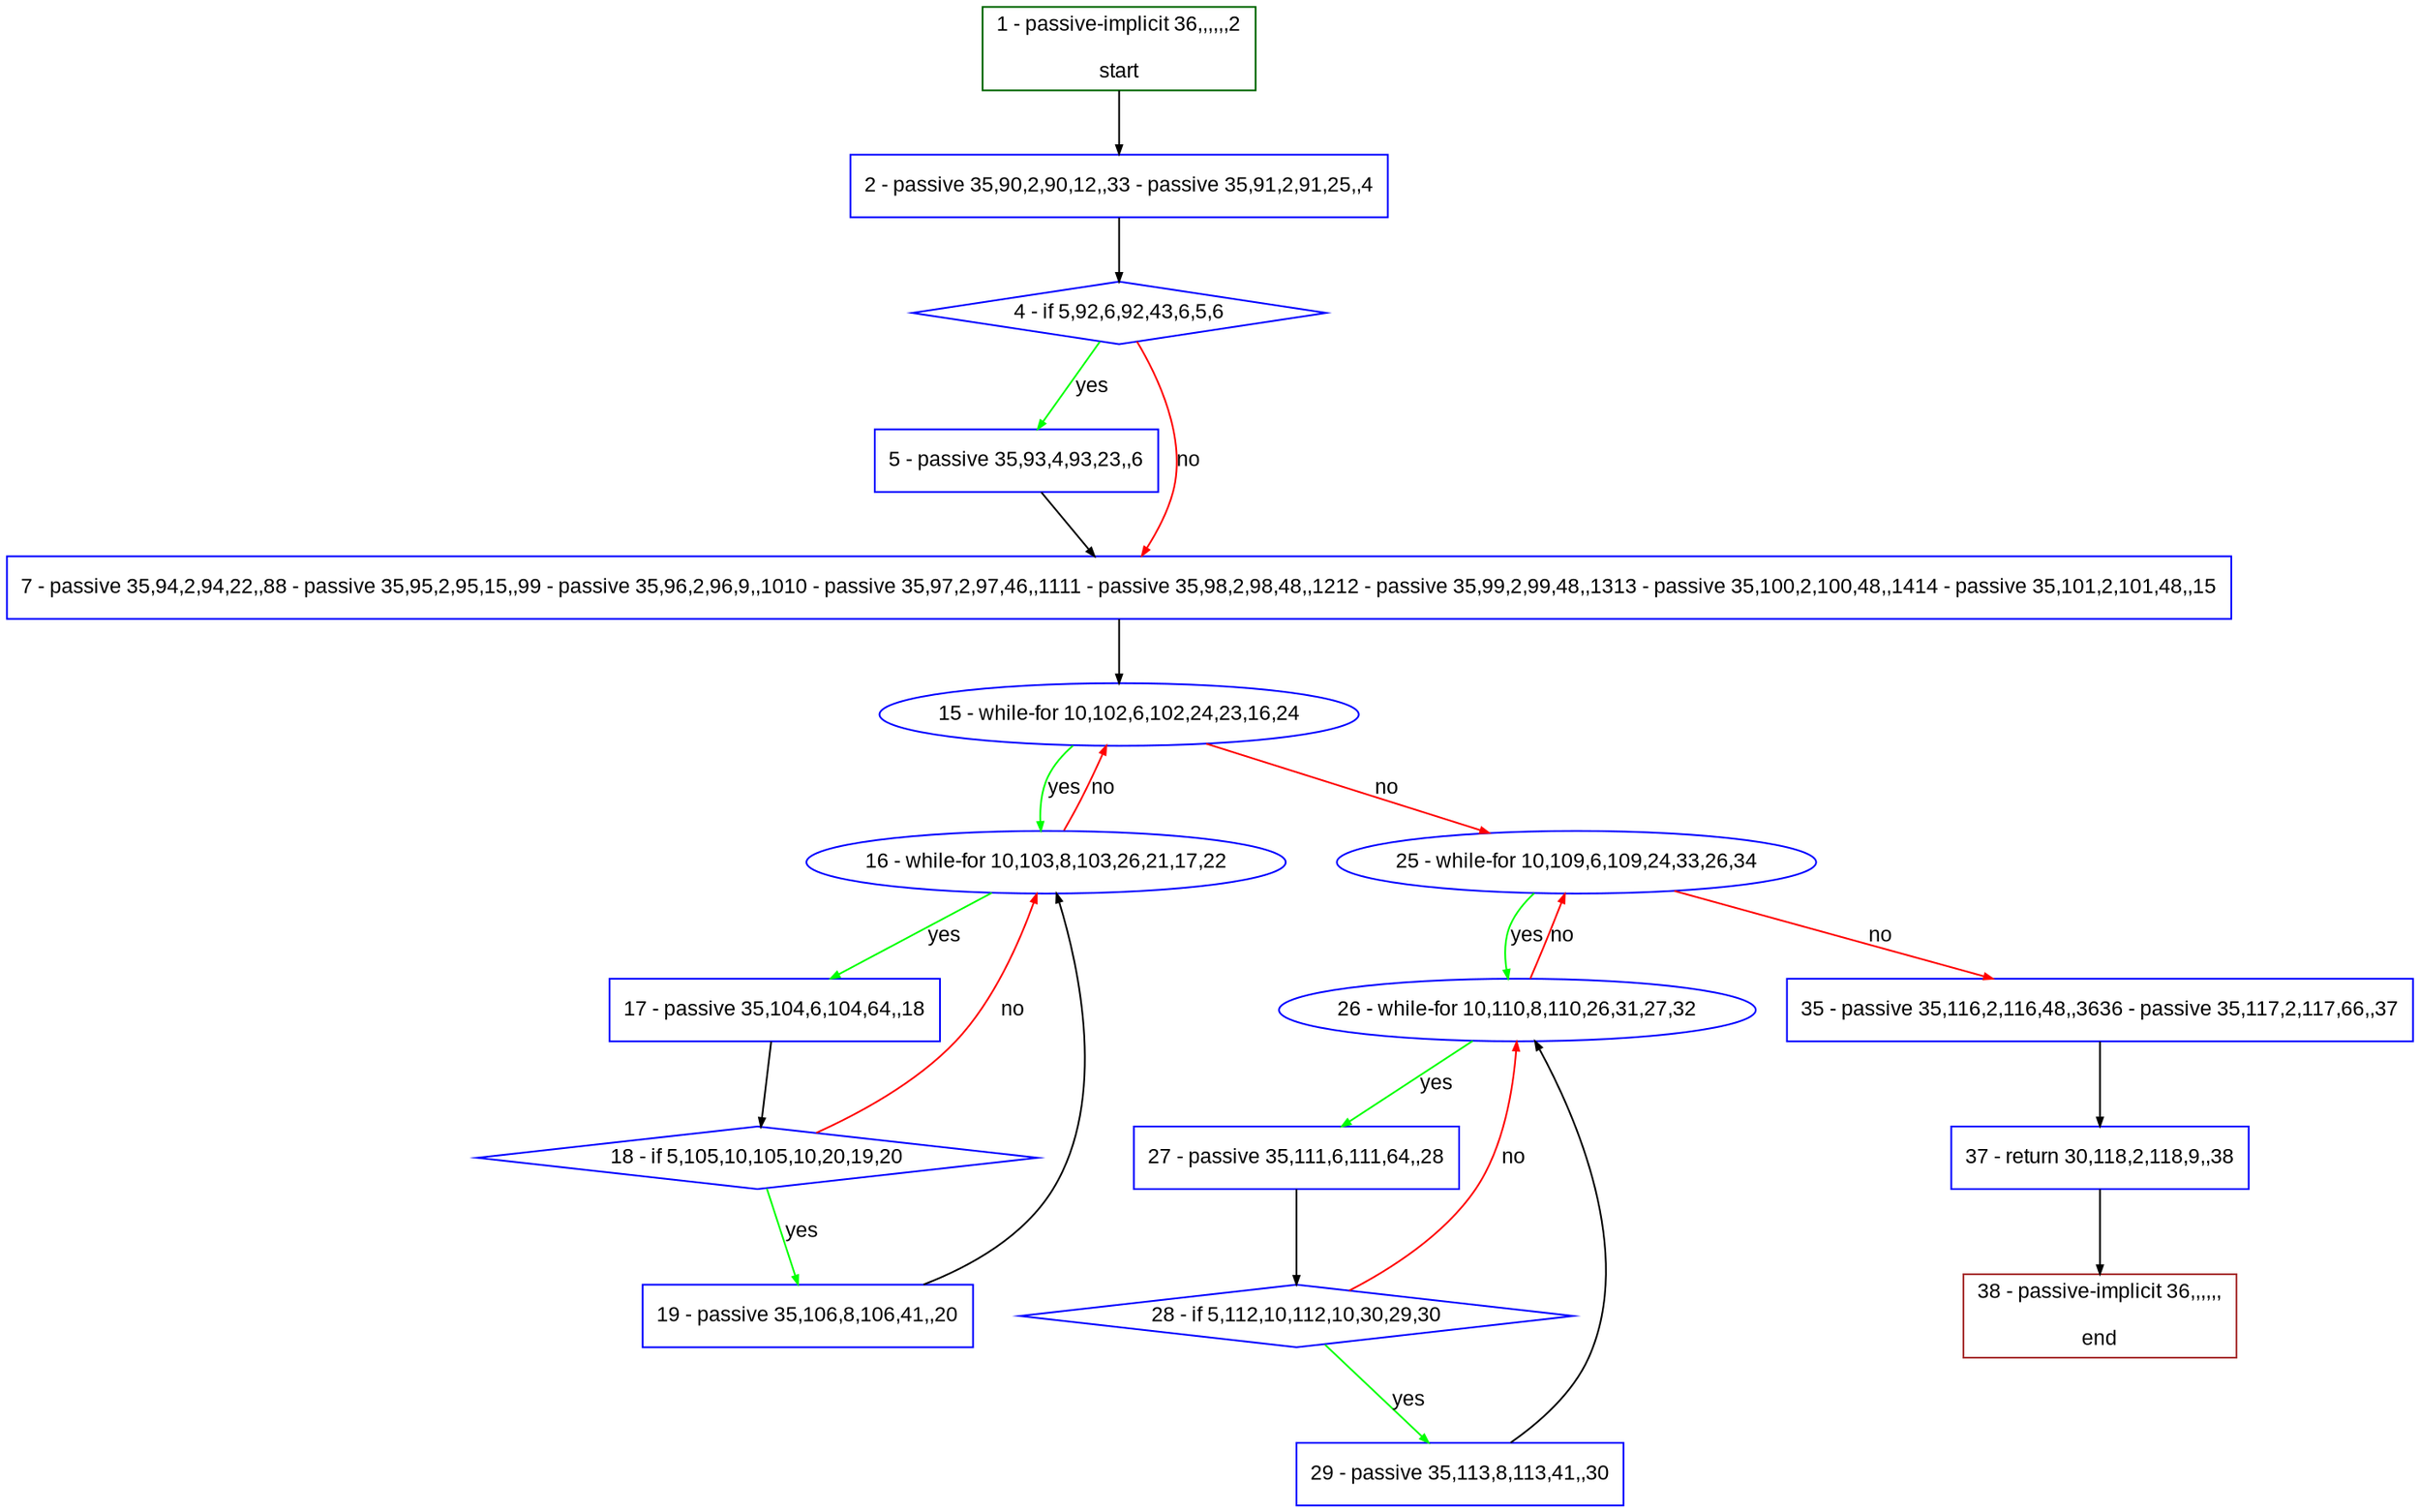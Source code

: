 digraph "" {
  graph [pack="true", label="", fontsize="12", packmode="clust", fontname="Arial", fillcolor="#FFFFCC", bgcolor="white", style="rounded,filled", compound="true"];
  node [node_initialized="no", label="", color="grey", fontsize="12", fillcolor="white", fontname="Arial", style="filled", shape="rectangle", compound="true", fixedsize="false"];
  edge [fontcolor="black", arrowhead="normal", arrowtail="none", arrowsize="0.5", ltail="", label="", color="black", fontsize="12", lhead="", fontname="Arial", dir="forward", compound="true"];
  __N1 [label="2 - passive 35,90,2,90,12,,33 - passive 35,91,2,91,25,,4", color="#0000ff", fillcolor="#ffffff", style="filled", shape="box"];
  __N2 [label="1 - passive-implicit 36,,,,,,2\n\nstart", color="#006400", fillcolor="#ffffff", style="filled", shape="box"];
  __N3 [label="4 - if 5,92,6,92,43,6,5,6", color="#0000ff", fillcolor="#ffffff", style="filled", shape="diamond"];
  __N4 [label="5 - passive 35,93,4,93,23,,6", color="#0000ff", fillcolor="#ffffff", style="filled", shape="box"];
  __N5 [label="7 - passive 35,94,2,94,22,,88 - passive 35,95,2,95,15,,99 - passive 35,96,2,96,9,,1010 - passive 35,97,2,97,46,,1111 - passive 35,98,2,98,48,,1212 - passive 35,99,2,99,48,,1313 - passive 35,100,2,100,48,,1414 - passive 35,101,2,101,48,,15", color="#0000ff", fillcolor="#ffffff", style="filled", shape="box"];
  __N6 [label="15 - while-for 10,102,6,102,24,23,16,24", color="#0000ff", fillcolor="#ffffff", style="filled", shape="oval"];
  __N7 [label="16 - while-for 10,103,8,103,26,21,17,22", color="#0000ff", fillcolor="#ffffff", style="filled", shape="oval"];
  __N8 [label="25 - while-for 10,109,6,109,24,33,26,34", color="#0000ff", fillcolor="#ffffff", style="filled", shape="oval"];
  __N9 [label="17 - passive 35,104,6,104,64,,18", color="#0000ff", fillcolor="#ffffff", style="filled", shape="box"];
  __N10 [label="18 - if 5,105,10,105,10,20,19,20", color="#0000ff", fillcolor="#ffffff", style="filled", shape="diamond"];
  __N11 [label="19 - passive 35,106,8,106,41,,20", color="#0000ff", fillcolor="#ffffff", style="filled", shape="box"];
  __N12 [label="26 - while-for 10,110,8,110,26,31,27,32", color="#0000ff", fillcolor="#ffffff", style="filled", shape="oval"];
  __N13 [label="35 - passive 35,116,2,116,48,,3636 - passive 35,117,2,117,66,,37", color="#0000ff", fillcolor="#ffffff", style="filled", shape="box"];
  __N14 [label="27 - passive 35,111,6,111,64,,28", color="#0000ff", fillcolor="#ffffff", style="filled", shape="box"];
  __N15 [label="28 - if 5,112,10,112,10,30,29,30", color="#0000ff", fillcolor="#ffffff", style="filled", shape="diamond"];
  __N16 [label="29 - passive 35,113,8,113,41,,30", color="#0000ff", fillcolor="#ffffff", style="filled", shape="box"];
  __N17 [label="37 - return 30,118,2,118,9,,38", color="#0000ff", fillcolor="#ffffff", style="filled", shape="box"];
  __N18 [label="38 - passive-implicit 36,,,,,,\n\nend", color="#a52a2a", fillcolor="#ffffff", style="filled", shape="box"];
  __N2 -> __N1 [arrowhead="normal", arrowtail="none", color="#000000", label="", dir="forward"];
  __N1 -> __N3 [arrowhead="normal", arrowtail="none", color="#000000", label="", dir="forward"];
  __N3 -> __N4 [arrowhead="normal", arrowtail="none", color="#00ff00", label="yes", dir="forward"];
  __N3 -> __N5 [arrowhead="normal", arrowtail="none", color="#ff0000", label="no", dir="forward"];
  __N4 -> __N5 [arrowhead="normal", arrowtail="none", color="#000000", label="", dir="forward"];
  __N5 -> __N6 [arrowhead="normal", arrowtail="none", color="#000000", label="", dir="forward"];
  __N6 -> __N7 [arrowhead="normal", arrowtail="none", color="#00ff00", label="yes", dir="forward"];
  __N7 -> __N6 [arrowhead="normal", arrowtail="none", color="#ff0000", label="no", dir="forward"];
  __N6 -> __N8 [arrowhead="normal", arrowtail="none", color="#ff0000", label="no", dir="forward"];
  __N7 -> __N9 [arrowhead="normal", arrowtail="none", color="#00ff00", label="yes", dir="forward"];
  __N9 -> __N10 [arrowhead="normal", arrowtail="none", color="#000000", label="", dir="forward"];
  __N10 -> __N7 [arrowhead="normal", arrowtail="none", color="#ff0000", label="no", dir="forward"];
  __N10 -> __N11 [arrowhead="normal", arrowtail="none", color="#00ff00", label="yes", dir="forward"];
  __N11 -> __N7 [arrowhead="normal", arrowtail="none", color="#000000", label="", dir="forward"];
  __N8 -> __N12 [arrowhead="normal", arrowtail="none", color="#00ff00", label="yes", dir="forward"];
  __N12 -> __N8 [arrowhead="normal", arrowtail="none", color="#ff0000", label="no", dir="forward"];
  __N8 -> __N13 [arrowhead="normal", arrowtail="none", color="#ff0000", label="no", dir="forward"];
  __N12 -> __N14 [arrowhead="normal", arrowtail="none", color="#00ff00", label="yes", dir="forward"];
  __N14 -> __N15 [arrowhead="normal", arrowtail="none", color="#000000", label="", dir="forward"];
  __N15 -> __N12 [arrowhead="normal", arrowtail="none", color="#ff0000", label="no", dir="forward"];
  __N15 -> __N16 [arrowhead="normal", arrowtail="none", color="#00ff00", label="yes", dir="forward"];
  __N16 -> __N12 [arrowhead="normal", arrowtail="none", color="#000000", label="", dir="forward"];
  __N13 -> __N17 [arrowhead="normal", arrowtail="none", color="#000000", label="", dir="forward"];
  __N17 -> __N18 [arrowhead="normal", arrowtail="none", color="#000000", label="", dir="forward"];
}
